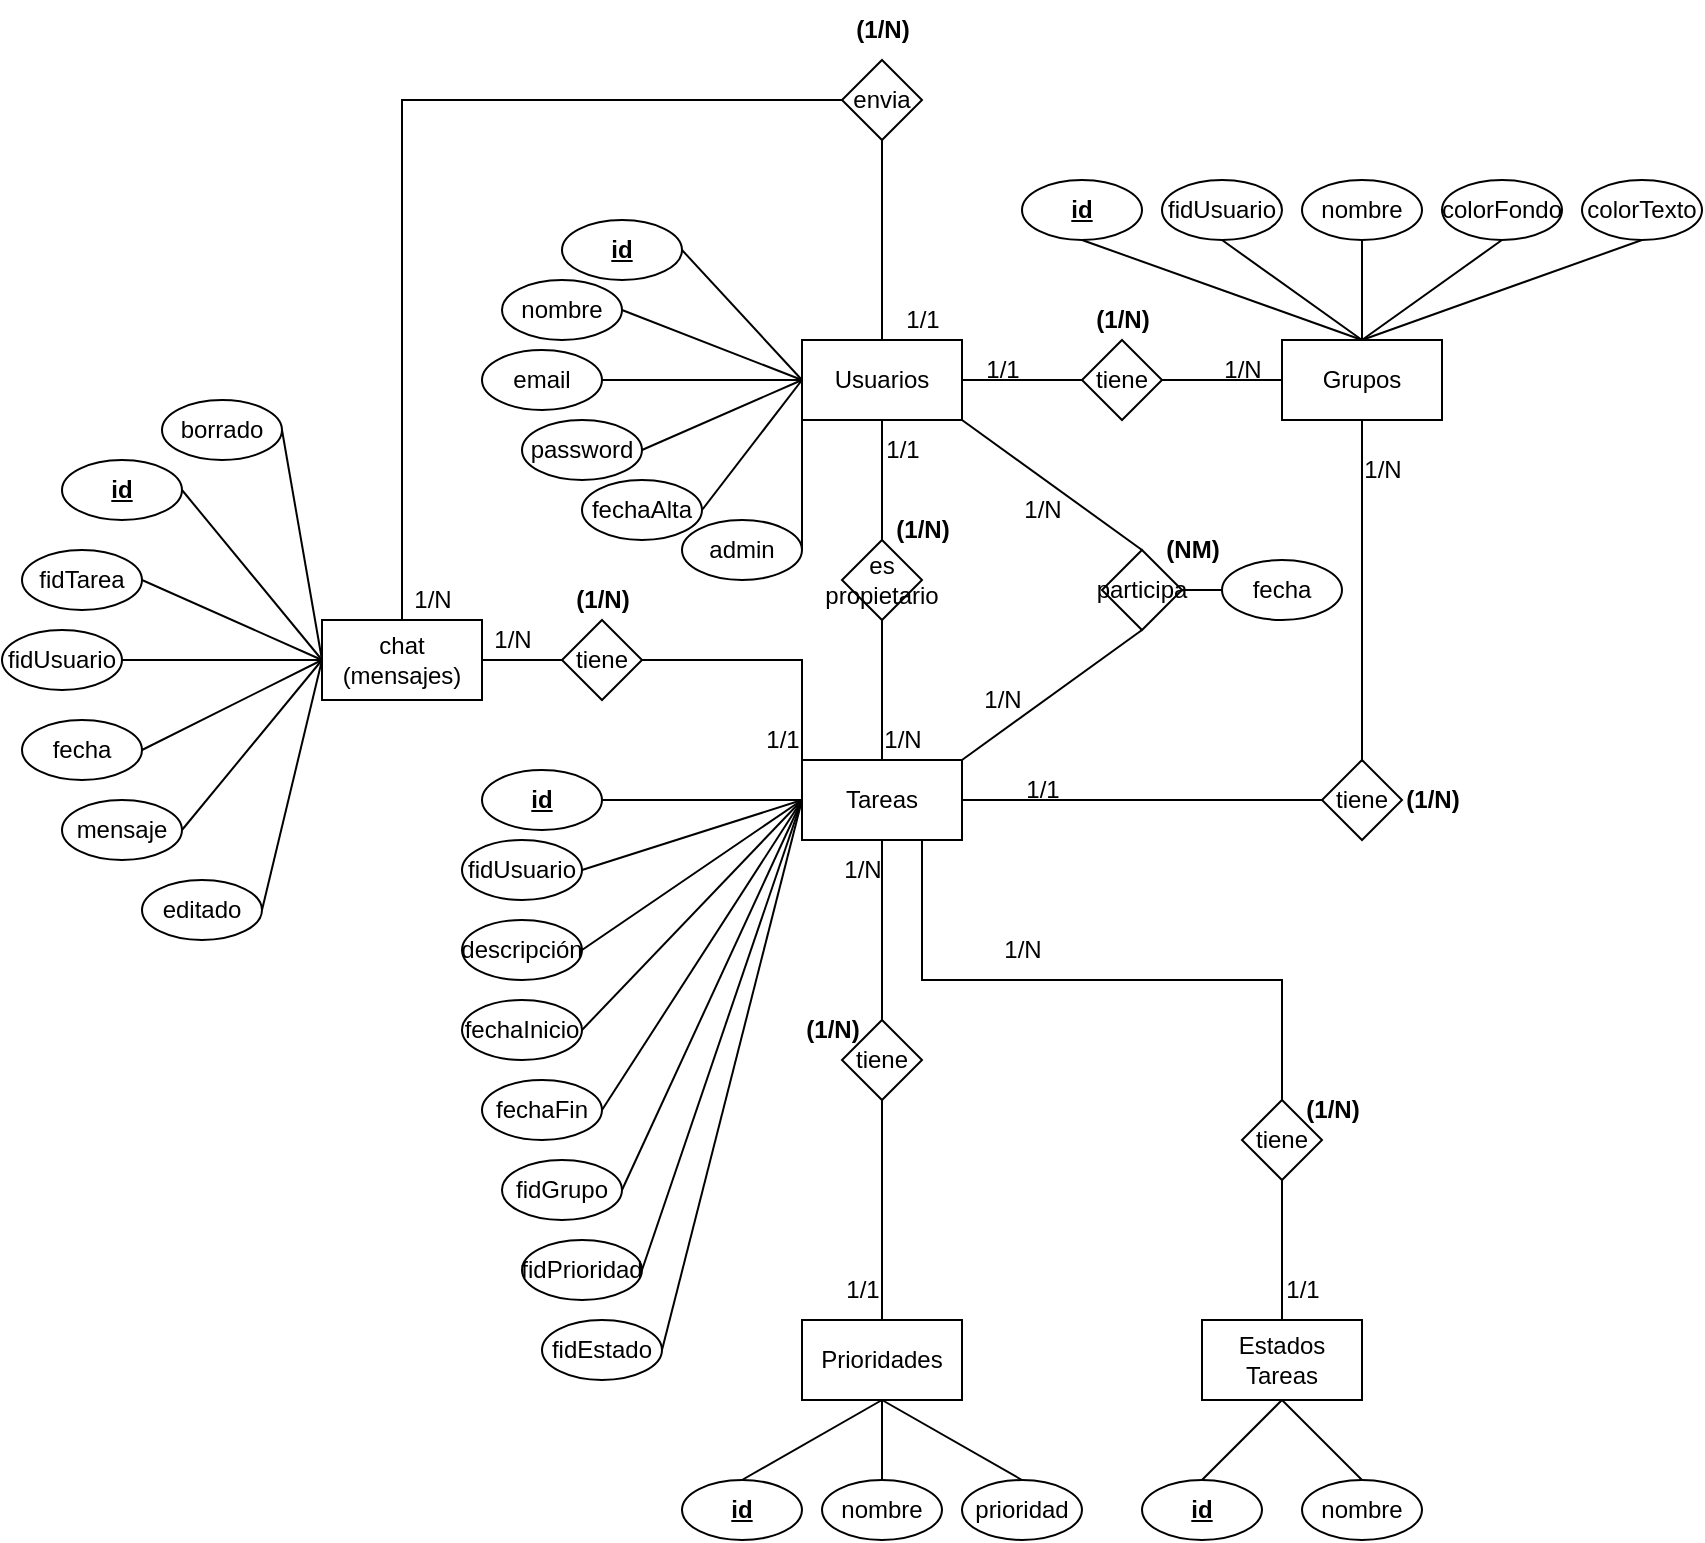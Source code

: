 <mxfile version="27.1.4">
  <diagram name="Página-1" id="1XqM67H69Kcbfa5ru9zE">
    <mxGraphModel dx="2492" dy="1954" grid="1" gridSize="10" guides="1" tooltips="1" connect="1" arrows="1" fold="1" page="1" pageScale="1" pageWidth="827" pageHeight="1169" math="0" shadow="0">
      <root>
        <mxCell id="0" />
        <mxCell id="1" parent="0" />
        <mxCell id="M4YRJC4nMUasEeQZP62Y-1" value="Usuarios" style="rounded=0;whiteSpace=wrap;html=1;" parent="1" vertex="1">
          <mxGeometry x="160" y="80" width="80" height="40" as="geometry" />
        </mxCell>
        <mxCell id="M4YRJC4nMUasEeQZP62Y-5" value="&lt;u&gt;&lt;b&gt;id&lt;/b&gt;&lt;/u&gt;" style="ellipse;whiteSpace=wrap;html=1;" parent="1" vertex="1">
          <mxGeometry x="40" y="20" width="60" height="30" as="geometry" />
        </mxCell>
        <mxCell id="M4YRJC4nMUasEeQZP62Y-9" value="nombre" style="ellipse;whiteSpace=wrap;html=1;" parent="1" vertex="1">
          <mxGeometry x="10" y="50" width="60" height="30" as="geometry" />
        </mxCell>
        <mxCell id="M4YRJC4nMUasEeQZP62Y-11" value="email" style="ellipse;whiteSpace=wrap;html=1;" parent="1" vertex="1">
          <mxGeometry y="85" width="60" height="30" as="geometry" />
        </mxCell>
        <mxCell id="M4YRJC4nMUasEeQZP62Y-13" value="password" style="ellipse;whiteSpace=wrap;html=1;" parent="1" vertex="1">
          <mxGeometry x="20" y="120" width="60" height="30" as="geometry" />
        </mxCell>
        <mxCell id="M4YRJC4nMUasEeQZP62Y-15" value="fechaAlta" style="ellipse;whiteSpace=wrap;html=1;" parent="1" vertex="1">
          <mxGeometry x="50" y="150" width="60" height="30" as="geometry" />
        </mxCell>
        <mxCell id="M4YRJC4nMUasEeQZP62Y-19" value="Tareas" style="rounded=0;whiteSpace=wrap;html=1;" parent="1" vertex="1">
          <mxGeometry x="160" y="290" width="80" height="40" as="geometry" />
        </mxCell>
        <mxCell id="M4YRJC4nMUasEeQZP62Y-20" value="&lt;u&gt;&lt;b&gt;id&lt;/b&gt;&lt;/u&gt;" style="ellipse;whiteSpace=wrap;html=1;" parent="1" vertex="1">
          <mxGeometry y="295" width="60" height="30" as="geometry" />
        </mxCell>
        <mxCell id="M4YRJC4nMUasEeQZP62Y-22" value="fidUsuario" style="ellipse;whiteSpace=wrap;html=1;" parent="1" vertex="1">
          <mxGeometry x="-10" y="330" width="60" height="30" as="geometry" />
        </mxCell>
        <mxCell id="M4YRJC4nMUasEeQZP62Y-24" value="descripción" style="ellipse;whiteSpace=wrap;html=1;" parent="1" vertex="1">
          <mxGeometry x="-10" y="370" width="60" height="30" as="geometry" />
        </mxCell>
        <mxCell id="M4YRJC4nMUasEeQZP62Y-26" value="fechaInicio" style="ellipse;whiteSpace=wrap;html=1;" parent="1" vertex="1">
          <mxGeometry x="-10" y="410" width="60" height="30" as="geometry" />
        </mxCell>
        <mxCell id="M4YRJC4nMUasEeQZP62Y-29" value="fechaFin" style="ellipse;whiteSpace=wrap;html=1;" parent="1" vertex="1">
          <mxGeometry y="450" width="60" height="30" as="geometry" />
        </mxCell>
        <mxCell id="M4YRJC4nMUasEeQZP62Y-31" value="fidGrupo" style="ellipse;whiteSpace=wrap;html=1;" parent="1" vertex="1">
          <mxGeometry x="10" y="490" width="60" height="30" as="geometry" />
        </mxCell>
        <mxCell id="M4YRJC4nMUasEeQZP62Y-33" value="fidPrioridad" style="ellipse;whiteSpace=wrap;html=1;" parent="1" vertex="1">
          <mxGeometry x="20" y="530" width="60" height="30" as="geometry" />
        </mxCell>
        <mxCell id="M4YRJC4nMUasEeQZP62Y-35" value="fidEstado" style="ellipse;whiteSpace=wrap;html=1;" parent="1" vertex="1">
          <mxGeometry x="30" y="570" width="60" height="30" as="geometry" />
        </mxCell>
        <mxCell id="M4YRJC4nMUasEeQZP62Y-38" value="" style="endArrow=none;html=1;rounded=0;exitX=0.5;exitY=0;exitDx=0;exitDy=0;entryX=0.5;entryY=1;entryDx=0;entryDy=0;" parent="1" source="M4YRJC4nMUasEeQZP62Y-19" target="M4YRJC4nMUasEeQZP62Y-39" edge="1">
          <mxGeometry width="50" height="50" relative="1" as="geometry">
            <mxPoint x="220" y="260" as="sourcePoint" />
            <mxPoint x="200" y="220" as="targetPoint" />
          </mxGeometry>
        </mxCell>
        <mxCell id="M4YRJC4nMUasEeQZP62Y-39" value="es propietario" style="rhombus;whiteSpace=wrap;html=1;" parent="1" vertex="1">
          <mxGeometry x="180" y="180" width="40" height="40" as="geometry" />
        </mxCell>
        <mxCell id="M4YRJC4nMUasEeQZP62Y-41" value="" style="endArrow=none;html=1;rounded=0;exitX=0.5;exitY=0;exitDx=0;exitDy=0;entryX=0.5;entryY=1;entryDx=0;entryDy=0;" parent="1" source="M4YRJC4nMUasEeQZP62Y-39" target="M4YRJC4nMUasEeQZP62Y-1" edge="1">
          <mxGeometry width="50" height="50" relative="1" as="geometry">
            <mxPoint x="220" y="260" as="sourcePoint" />
            <mxPoint x="270" y="210" as="targetPoint" />
          </mxGeometry>
        </mxCell>
        <mxCell id="M4YRJC4nMUasEeQZP62Y-42" value="" style="endArrow=none;html=1;rounded=0;exitX=1;exitY=0.5;exitDx=0;exitDy=0;entryX=0;entryY=0.5;entryDx=0;entryDy=0;entryPerimeter=0;" parent="1" source="M4YRJC4nMUasEeQZP62Y-1" target="M4YRJC4nMUasEeQZP62Y-43" edge="1">
          <mxGeometry width="50" height="50" relative="1" as="geometry">
            <mxPoint x="220" y="260" as="sourcePoint" />
            <mxPoint x="300" y="100" as="targetPoint" />
          </mxGeometry>
        </mxCell>
        <mxCell id="M4YRJC4nMUasEeQZP62Y-43" value="tiene" style="rhombus;whiteSpace=wrap;html=1;" parent="1" vertex="1">
          <mxGeometry x="300" y="80" width="40" height="40" as="geometry" />
        </mxCell>
        <mxCell id="M4YRJC4nMUasEeQZP62Y-44" value="Grupos" style="rounded=0;whiteSpace=wrap;html=1;" parent="1" vertex="1">
          <mxGeometry x="400" y="80" width="80" height="40" as="geometry" />
        </mxCell>
        <mxCell id="M4YRJC4nMUasEeQZP62Y-45" value="" style="endArrow=none;html=1;rounded=0;exitX=1;exitY=0.5;exitDx=0;exitDy=0;entryX=0;entryY=0.5;entryDx=0;entryDy=0;" parent="1" source="M4YRJC4nMUasEeQZP62Y-43" target="M4YRJC4nMUasEeQZP62Y-44" edge="1">
          <mxGeometry width="50" height="50" relative="1" as="geometry">
            <mxPoint x="250" y="110" as="sourcePoint" />
            <mxPoint x="310" y="110" as="targetPoint" />
          </mxGeometry>
        </mxCell>
        <mxCell id="M4YRJC4nMUasEeQZP62Y-46" value="&lt;b&gt;&lt;u&gt;id&lt;/u&gt;&lt;/b&gt;" style="ellipse;whiteSpace=wrap;html=1;" parent="1" vertex="1">
          <mxGeometry x="270" width="60" height="30" as="geometry" />
        </mxCell>
        <mxCell id="M4YRJC4nMUasEeQZP62Y-48" value="fidUsuario" style="ellipse;whiteSpace=wrap;html=1;" parent="1" vertex="1">
          <mxGeometry x="340" width="60" height="30" as="geometry" />
        </mxCell>
        <mxCell id="M4YRJC4nMUasEeQZP62Y-50" value="nombre" style="ellipse;whiteSpace=wrap;html=1;" parent="1" vertex="1">
          <mxGeometry x="410" width="60" height="30" as="geometry" />
        </mxCell>
        <mxCell id="M4YRJC4nMUasEeQZP62Y-52" value="colorFondo" style="ellipse;whiteSpace=wrap;html=1;" parent="1" vertex="1">
          <mxGeometry x="480" width="60" height="30" as="geometry" />
        </mxCell>
        <mxCell id="M4YRJC4nMUasEeQZP62Y-54" value="colorTexto" style="ellipse;whiteSpace=wrap;html=1;" parent="1" vertex="1">
          <mxGeometry x="550" width="60" height="30" as="geometry" />
        </mxCell>
        <mxCell id="M4YRJC4nMUasEeQZP62Y-56" value="Prioridades" style="rounded=0;whiteSpace=wrap;html=1;" parent="1" vertex="1">
          <mxGeometry x="160" y="570" width="80" height="40" as="geometry" />
        </mxCell>
        <mxCell id="M4YRJC4nMUasEeQZP62Y-57" value="tiene" style="rhombus;whiteSpace=wrap;html=1;" parent="1" vertex="1">
          <mxGeometry x="180" y="420" width="40" height="40" as="geometry" />
        </mxCell>
        <mxCell id="M4YRJC4nMUasEeQZP62Y-58" value="" style="endArrow=none;html=1;rounded=0;exitX=0.5;exitY=0;exitDx=0;exitDy=0;entryX=0.5;entryY=1;entryDx=0;entryDy=0;" parent="1" source="M4YRJC4nMUasEeQZP62Y-57" target="M4YRJC4nMUasEeQZP62Y-19" edge="1">
          <mxGeometry width="50" height="50" relative="1" as="geometry">
            <mxPoint x="320" y="460" as="sourcePoint" />
            <mxPoint x="370" y="410" as="targetPoint" />
          </mxGeometry>
        </mxCell>
        <mxCell id="M4YRJC4nMUasEeQZP62Y-59" value="" style="endArrow=none;html=1;rounded=0;exitX=0.5;exitY=0;exitDx=0;exitDy=0;entryX=0.5;entryY=1;entryDx=0;entryDy=0;" parent="1" source="M4YRJC4nMUasEeQZP62Y-56" target="M4YRJC4nMUasEeQZP62Y-57" edge="1">
          <mxGeometry width="50" height="50" relative="1" as="geometry">
            <mxPoint x="320" y="460" as="sourcePoint" />
            <mxPoint x="240" y="460" as="targetPoint" />
          </mxGeometry>
        </mxCell>
        <mxCell id="M4YRJC4nMUasEeQZP62Y-60" value="nombre" style="ellipse;whiteSpace=wrap;html=1;" parent="1" vertex="1">
          <mxGeometry x="170" y="650" width="60" height="30" as="geometry" />
        </mxCell>
        <mxCell id="M4YRJC4nMUasEeQZP62Y-62" value="&lt;b&gt;&lt;u&gt;id&lt;/u&gt;&lt;/b&gt;" style="ellipse;whiteSpace=wrap;html=1;" parent="1" vertex="1">
          <mxGeometry x="100" y="650" width="60" height="30" as="geometry" />
        </mxCell>
        <mxCell id="M4YRJC4nMUasEeQZP62Y-63" value="prioridad" style="ellipse;whiteSpace=wrap;html=1;" parent="1" vertex="1">
          <mxGeometry x="240" y="650" width="60" height="30" as="geometry" />
        </mxCell>
        <mxCell id="M4YRJC4nMUasEeQZP62Y-66" value="Estados&lt;div&gt;Tareas&lt;/div&gt;" style="rounded=0;whiteSpace=wrap;html=1;" parent="1" vertex="1">
          <mxGeometry x="360" y="570" width="80" height="40" as="geometry" />
        </mxCell>
        <mxCell id="M4YRJC4nMUasEeQZP62Y-67" value="" style="endArrow=none;html=1;rounded=0;exitX=0.75;exitY=1;exitDx=0;exitDy=0;entryX=0.5;entryY=0;entryDx=0;entryDy=0;" parent="1" source="M4YRJC4nMUasEeQZP62Y-19" target="M4YRJC4nMUasEeQZP62Y-68" edge="1">
          <mxGeometry width="50" height="50" relative="1" as="geometry">
            <mxPoint x="320" y="460" as="sourcePoint" />
            <mxPoint x="400" y="450" as="targetPoint" />
            <Array as="points">
              <mxPoint x="220" y="400" />
              <mxPoint x="400" y="400" />
            </Array>
          </mxGeometry>
        </mxCell>
        <mxCell id="M4YRJC4nMUasEeQZP62Y-68" value="tiene" style="rhombus;whiteSpace=wrap;html=1;" parent="1" vertex="1">
          <mxGeometry x="380" y="460" width="40" height="40" as="geometry" />
        </mxCell>
        <mxCell id="M4YRJC4nMUasEeQZP62Y-69" value="" style="endArrow=none;html=1;rounded=0;entryX=0.5;entryY=1;entryDx=0;entryDy=0;exitX=0.5;exitY=0;exitDx=0;exitDy=0;" parent="1" source="M4YRJC4nMUasEeQZP62Y-66" target="M4YRJC4nMUasEeQZP62Y-68" edge="1">
          <mxGeometry width="50" height="50" relative="1" as="geometry">
            <mxPoint x="320" y="460" as="sourcePoint" />
            <mxPoint x="370" y="410" as="targetPoint" />
          </mxGeometry>
        </mxCell>
        <mxCell id="M4YRJC4nMUasEeQZP62Y-70" value="&lt;b&gt;&lt;u&gt;id&lt;/u&gt;&lt;/b&gt;" style="ellipse;whiteSpace=wrap;html=1;" parent="1" vertex="1">
          <mxGeometry x="330" y="650" width="60" height="30" as="geometry" />
        </mxCell>
        <mxCell id="M4YRJC4nMUasEeQZP62Y-71" value="nombre" style="ellipse;whiteSpace=wrap;html=1;" parent="1" vertex="1">
          <mxGeometry x="410" y="650" width="60" height="30" as="geometry" />
        </mxCell>
        <mxCell id="M4YRJC4nMUasEeQZP62Y-75" value="participa" style="rhombus;whiteSpace=wrap;html=1;" parent="1" vertex="1">
          <mxGeometry x="310" y="185" width="40" height="40" as="geometry" />
        </mxCell>
        <mxCell id="M4YRJC4nMUasEeQZP62Y-96" value="chat&lt;div&gt;(mensajes)&lt;/div&gt;" style="rounded=0;whiteSpace=wrap;html=1;" parent="1" vertex="1">
          <mxGeometry x="-80" y="220" width="80" height="40" as="geometry" />
        </mxCell>
        <mxCell id="M4YRJC4nMUasEeQZP62Y-97" value="" style="endArrow=none;html=1;rounded=0;exitX=1;exitY=0.5;exitDx=0;exitDy=0;entryX=0;entryY=0.5;entryDx=0;entryDy=0;" parent="1" source="M4YRJC4nMUasEeQZP62Y-96" target="M4YRJC4nMUasEeQZP62Y-98" edge="1">
          <mxGeometry width="50" height="50" relative="1" as="geometry">
            <mxPoint x="20" y="350" as="sourcePoint" />
            <mxPoint x="40" y="240" as="targetPoint" />
          </mxGeometry>
        </mxCell>
        <mxCell id="M4YRJC4nMUasEeQZP62Y-98" value="tiene" style="rhombus;whiteSpace=wrap;html=1;" parent="1" vertex="1">
          <mxGeometry x="40" y="220" width="40" height="40" as="geometry" />
        </mxCell>
        <mxCell id="M4YRJC4nMUasEeQZP62Y-100" value="" style="endArrow=none;html=1;rounded=0;entryX=1;entryY=0.5;entryDx=0;entryDy=0;exitX=0;exitY=0;exitDx=0;exitDy=0;" parent="1" source="M4YRJC4nMUasEeQZP62Y-19" target="M4YRJC4nMUasEeQZP62Y-98" edge="1">
          <mxGeometry width="50" height="50" relative="1" as="geometry">
            <mxPoint x="270" y="260" as="sourcePoint" />
            <mxPoint x="70" y="300" as="targetPoint" />
            <Array as="points">
              <mxPoint x="160" y="240" />
            </Array>
          </mxGeometry>
        </mxCell>
        <mxCell id="M4YRJC4nMUasEeQZP62Y-101" value="" style="endArrow=none;html=1;rounded=0;exitX=0.5;exitY=0;exitDx=0;exitDy=0;entryX=0;entryY=0.5;entryDx=0;entryDy=0;" parent="1" source="M4YRJC4nMUasEeQZP62Y-96" target="M4YRJC4nMUasEeQZP62Y-103" edge="1">
          <mxGeometry width="50" height="50" relative="1" as="geometry">
            <mxPoint x="20" y="250" as="sourcePoint" />
            <mxPoint x="110.0" y="-40" as="targetPoint" />
            <Array as="points">
              <mxPoint x="-40" y="-40" />
            </Array>
          </mxGeometry>
        </mxCell>
        <mxCell id="M4YRJC4nMUasEeQZP62Y-103" value="envia" style="rhombus;whiteSpace=wrap;html=1;" parent="1" vertex="1">
          <mxGeometry x="180" y="-60" width="40" height="40" as="geometry" />
        </mxCell>
        <mxCell id="M4YRJC4nMUasEeQZP62Y-104" value="" style="endArrow=none;html=1;rounded=0;entryX=0.5;entryY=1;entryDx=0;entryDy=0;exitX=0.5;exitY=0;exitDx=0;exitDy=0;" parent="1" source="M4YRJC4nMUasEeQZP62Y-1" target="M4YRJC4nMUasEeQZP62Y-103" edge="1">
          <mxGeometry width="50" height="50" relative="1" as="geometry">
            <mxPoint x="20" y="250" as="sourcePoint" />
            <mxPoint x="70" y="200" as="targetPoint" />
          </mxGeometry>
        </mxCell>
        <mxCell id="M4YRJC4nMUasEeQZP62Y-107" value="" style="endArrow=none;html=1;rounded=0;exitX=1;exitY=0.5;exitDx=0;exitDy=0;entryX=0;entryY=0.5;entryDx=0;entryDy=0;" parent="1" source="M4YRJC4nMUasEeQZP62Y-19" target="M4YRJC4nMUasEeQZP62Y-108" edge="1">
          <mxGeometry width="50" height="50" relative="1" as="geometry">
            <mxPoint x="280" y="260" as="sourcePoint" />
            <mxPoint x="400" y="240" as="targetPoint" />
            <Array as="points">
              <mxPoint x="330" y="310" />
            </Array>
          </mxGeometry>
        </mxCell>
        <mxCell id="M4YRJC4nMUasEeQZP62Y-108" value="tiene" style="rhombus;whiteSpace=wrap;html=1;" parent="1" vertex="1">
          <mxGeometry x="420" y="290" width="40" height="40" as="geometry" />
        </mxCell>
        <mxCell id="M4YRJC4nMUasEeQZP62Y-121" value="fecha" style="ellipse;whiteSpace=wrap;html=1;" parent="1" vertex="1">
          <mxGeometry x="370" y="190" width="60" height="30" as="geometry" />
        </mxCell>
        <mxCell id="M4YRJC4nMUasEeQZP62Y-129" value="&lt;u&gt;&lt;b&gt;id&lt;/b&gt;&lt;/u&gt;" style="ellipse;whiteSpace=wrap;html=1;" parent="1" vertex="1">
          <mxGeometry x="-210" y="140" width="60" height="30" as="geometry" />
        </mxCell>
        <mxCell id="M4YRJC4nMUasEeQZP62Y-131" value="fidTarea" style="ellipse;whiteSpace=wrap;html=1;" parent="1" vertex="1">
          <mxGeometry x="-230" y="185" width="60" height="30" as="geometry" />
        </mxCell>
        <mxCell id="M4YRJC4nMUasEeQZP62Y-133" value="fidUsuario" style="ellipse;whiteSpace=wrap;html=1;" parent="1" vertex="1">
          <mxGeometry x="-240" y="225" width="60" height="30" as="geometry" />
        </mxCell>
        <mxCell id="M4YRJC4nMUasEeQZP62Y-135" value="fecha" style="ellipse;whiteSpace=wrap;html=1;" parent="1" vertex="1">
          <mxGeometry x="-230" y="270" width="60" height="30" as="geometry" />
        </mxCell>
        <mxCell id="M4YRJC4nMUasEeQZP62Y-137" value="mensaje" style="ellipse;whiteSpace=wrap;html=1;" parent="1" vertex="1">
          <mxGeometry x="-210" y="310" width="60" height="30" as="geometry" />
        </mxCell>
        <mxCell id="0LzZfiMSuabUMiqTYeMv-1" value="" style="endArrow=none;html=1;rounded=0;entryX=1;entryY=0.5;entryDx=0;entryDy=0;exitX=0;exitY=0.5;exitDx=0;exitDy=0;" edge="1" parent="1" source="M4YRJC4nMUasEeQZP62Y-96" target="M4YRJC4nMUasEeQZP62Y-129">
          <mxGeometry width="50" height="50" relative="1" as="geometry">
            <mxPoint x="-90" y="310" as="sourcePoint" />
            <mxPoint x="-40" y="260" as="targetPoint" />
          </mxGeometry>
        </mxCell>
        <mxCell id="0LzZfiMSuabUMiqTYeMv-2" value="" style="endArrow=none;html=1;rounded=0;exitX=1;exitY=0.5;exitDx=0;exitDy=0;entryX=0;entryY=0.5;entryDx=0;entryDy=0;" edge="1" parent="1" source="M4YRJC4nMUasEeQZP62Y-131" target="M4YRJC4nMUasEeQZP62Y-96">
          <mxGeometry width="50" height="50" relative="1" as="geometry">
            <mxPoint x="-90" y="310" as="sourcePoint" />
            <mxPoint x="-40" y="260" as="targetPoint" />
          </mxGeometry>
        </mxCell>
        <mxCell id="0LzZfiMSuabUMiqTYeMv-3" value="" style="endArrow=none;html=1;rounded=0;exitX=1;exitY=0.5;exitDx=0;exitDy=0;entryX=0;entryY=0.5;entryDx=0;entryDy=0;" edge="1" parent="1" source="M4YRJC4nMUasEeQZP62Y-133" target="M4YRJC4nMUasEeQZP62Y-96">
          <mxGeometry width="50" height="50" relative="1" as="geometry">
            <mxPoint x="-90" y="310" as="sourcePoint" />
            <mxPoint x="-40" y="260" as="targetPoint" />
          </mxGeometry>
        </mxCell>
        <mxCell id="0LzZfiMSuabUMiqTYeMv-4" value="" style="endArrow=none;html=1;rounded=0;exitX=1;exitY=0.5;exitDx=0;exitDy=0;entryX=0;entryY=0.5;entryDx=0;entryDy=0;" edge="1" parent="1" source="M4YRJC4nMUasEeQZP62Y-135" target="M4YRJC4nMUasEeQZP62Y-96">
          <mxGeometry width="50" height="50" relative="1" as="geometry">
            <mxPoint x="-90" y="310" as="sourcePoint" />
            <mxPoint x="-40" y="260" as="targetPoint" />
          </mxGeometry>
        </mxCell>
        <mxCell id="0LzZfiMSuabUMiqTYeMv-5" value="" style="endArrow=none;html=1;rounded=0;entryX=0;entryY=0.5;entryDx=0;entryDy=0;exitX=1;exitY=0.5;exitDx=0;exitDy=0;" edge="1" parent="1" source="M4YRJC4nMUasEeQZP62Y-137" target="M4YRJC4nMUasEeQZP62Y-96">
          <mxGeometry width="50" height="50" relative="1" as="geometry">
            <mxPoint x="-140" y="330" as="sourcePoint" />
            <mxPoint x="-40" y="260" as="targetPoint" />
          </mxGeometry>
        </mxCell>
        <mxCell id="0LzZfiMSuabUMiqTYeMv-6" value="" style="endArrow=none;html=1;rounded=0;entryX=0;entryY=0.5;entryDx=0;entryDy=0;exitX=1;exitY=0.5;exitDx=0;exitDy=0;" edge="1" parent="1" source="0LzZfiMSuabUMiqTYeMv-7" target="M4YRJC4nMUasEeQZP62Y-96">
          <mxGeometry width="50" height="50" relative="1" as="geometry">
            <mxPoint x="-90" y="310" as="sourcePoint" />
            <mxPoint x="-40" y="260" as="targetPoint" />
          </mxGeometry>
        </mxCell>
        <mxCell id="0LzZfiMSuabUMiqTYeMv-7" value="editado" style="ellipse;whiteSpace=wrap;html=1;" vertex="1" parent="1">
          <mxGeometry x="-170" y="350" width="60" height="30" as="geometry" />
        </mxCell>
        <mxCell id="0LzZfiMSuabUMiqTYeMv-8" value="borrado" style="ellipse;whiteSpace=wrap;html=1;" vertex="1" parent="1">
          <mxGeometry x="-160" y="110" width="60" height="30" as="geometry" />
        </mxCell>
        <mxCell id="0LzZfiMSuabUMiqTYeMv-9" value="" style="endArrow=none;html=1;rounded=0;entryX=1;entryY=0.5;entryDx=0;entryDy=0;exitX=0;exitY=0.5;exitDx=0;exitDy=0;" edge="1" parent="1" source="M4YRJC4nMUasEeQZP62Y-96" target="0LzZfiMSuabUMiqTYeMv-8">
          <mxGeometry width="50" height="50" relative="1" as="geometry">
            <mxPoint x="-90" y="310" as="sourcePoint" />
            <mxPoint x="-40" y="260" as="targetPoint" />
          </mxGeometry>
        </mxCell>
        <mxCell id="0LzZfiMSuabUMiqTYeMv-11" value="" style="endArrow=none;html=1;rounded=0;entryX=1;entryY=0.5;entryDx=0;entryDy=0;exitX=0;exitY=0.5;exitDx=0;exitDy=0;" edge="1" parent="1" source="M4YRJC4nMUasEeQZP62Y-1" target="M4YRJC4nMUasEeQZP62Y-5">
          <mxGeometry width="50" height="50" relative="1" as="geometry">
            <mxPoint x="-10" y="310" as="sourcePoint" />
            <mxPoint x="40" y="260" as="targetPoint" />
          </mxGeometry>
        </mxCell>
        <mxCell id="0LzZfiMSuabUMiqTYeMv-12" value="" style="endArrow=none;html=1;rounded=0;entryX=1;entryY=0.5;entryDx=0;entryDy=0;exitX=0;exitY=0.5;exitDx=0;exitDy=0;" edge="1" parent="1" source="M4YRJC4nMUasEeQZP62Y-1" target="M4YRJC4nMUasEeQZP62Y-15">
          <mxGeometry width="50" height="50" relative="1" as="geometry">
            <mxPoint x="-10" y="310" as="sourcePoint" />
            <mxPoint x="40" y="260" as="targetPoint" />
          </mxGeometry>
        </mxCell>
        <mxCell id="0LzZfiMSuabUMiqTYeMv-14" value="" style="endArrow=none;html=1;rounded=0;entryX=0;entryY=0.5;entryDx=0;entryDy=0;exitX=1;exitY=0.5;exitDx=0;exitDy=0;" edge="1" parent="1" source="M4YRJC4nMUasEeQZP62Y-13" target="M4YRJC4nMUasEeQZP62Y-1">
          <mxGeometry width="50" height="50" relative="1" as="geometry">
            <mxPoint x="-10" y="310" as="sourcePoint" />
            <mxPoint x="40" y="260" as="targetPoint" />
          </mxGeometry>
        </mxCell>
        <mxCell id="0LzZfiMSuabUMiqTYeMv-15" value="" style="endArrow=none;html=1;rounded=0;entryX=0;entryY=0.5;entryDx=0;entryDy=0;exitX=1;exitY=0.5;exitDx=0;exitDy=0;" edge="1" parent="1" source="M4YRJC4nMUasEeQZP62Y-11" target="M4YRJC4nMUasEeQZP62Y-1">
          <mxGeometry width="50" height="50" relative="1" as="geometry">
            <mxPoint x="-10" y="310" as="sourcePoint" />
            <mxPoint x="40" y="260" as="targetPoint" />
          </mxGeometry>
        </mxCell>
        <mxCell id="0LzZfiMSuabUMiqTYeMv-16" value="" style="endArrow=none;html=1;rounded=0;entryX=0;entryY=0.5;entryDx=0;entryDy=0;exitX=1;exitY=0.5;exitDx=0;exitDy=0;" edge="1" parent="1" source="M4YRJC4nMUasEeQZP62Y-9" target="M4YRJC4nMUasEeQZP62Y-1">
          <mxGeometry width="50" height="50" relative="1" as="geometry">
            <mxPoint x="-10" y="310" as="sourcePoint" />
            <mxPoint x="40" y="260" as="targetPoint" />
          </mxGeometry>
        </mxCell>
        <mxCell id="0LzZfiMSuabUMiqTYeMv-17" value="admin" style="ellipse;whiteSpace=wrap;html=1;" vertex="1" parent="1">
          <mxGeometry x="100" y="170" width="60" height="30" as="geometry" />
        </mxCell>
        <mxCell id="0LzZfiMSuabUMiqTYeMv-18" value="" style="endArrow=none;html=1;rounded=0;entryX=0;entryY=0.5;entryDx=0;entryDy=0;exitX=1;exitY=0.5;exitDx=0;exitDy=0;" edge="1" parent="1" source="0LzZfiMSuabUMiqTYeMv-17" target="M4YRJC4nMUasEeQZP62Y-1">
          <mxGeometry width="50" height="50" relative="1" as="geometry">
            <mxPoint x="-10" y="310" as="sourcePoint" />
            <mxPoint x="40" y="260" as="targetPoint" />
          </mxGeometry>
        </mxCell>
        <mxCell id="0LzZfiMSuabUMiqTYeMv-20" value="" style="endArrow=none;html=1;rounded=0;exitX=0;exitY=0.5;exitDx=0;exitDy=0;entryX=1;entryY=0.5;entryDx=0;entryDy=0;" edge="1" parent="1" source="M4YRJC4nMUasEeQZP62Y-19" target="M4YRJC4nMUasEeQZP62Y-20">
          <mxGeometry width="50" height="50" relative="1" as="geometry">
            <mxPoint x="190" y="310" as="sourcePoint" />
            <mxPoint x="240" y="260" as="targetPoint" />
          </mxGeometry>
        </mxCell>
        <mxCell id="0LzZfiMSuabUMiqTYeMv-21" value="" style="endArrow=none;html=1;rounded=0;exitX=1;exitY=0.5;exitDx=0;exitDy=0;entryX=0;entryY=0.5;entryDx=0;entryDy=0;" edge="1" parent="1" source="M4YRJC4nMUasEeQZP62Y-22" target="M4YRJC4nMUasEeQZP62Y-19">
          <mxGeometry width="50" height="50" relative="1" as="geometry">
            <mxPoint x="190" y="310" as="sourcePoint" />
            <mxPoint x="240" y="260" as="targetPoint" />
          </mxGeometry>
        </mxCell>
        <mxCell id="0LzZfiMSuabUMiqTYeMv-22" value="" style="endArrow=none;html=1;rounded=0;exitX=1;exitY=0.5;exitDx=0;exitDy=0;entryX=0;entryY=0.5;entryDx=0;entryDy=0;" edge="1" parent="1" source="M4YRJC4nMUasEeQZP62Y-24" target="M4YRJC4nMUasEeQZP62Y-19">
          <mxGeometry width="50" height="50" relative="1" as="geometry">
            <mxPoint x="190" y="310" as="sourcePoint" />
            <mxPoint x="240" y="260" as="targetPoint" />
          </mxGeometry>
        </mxCell>
        <mxCell id="0LzZfiMSuabUMiqTYeMv-23" value="" style="endArrow=none;html=1;rounded=0;exitX=1;exitY=0.5;exitDx=0;exitDy=0;entryX=0;entryY=0.5;entryDx=0;entryDy=0;" edge="1" parent="1" source="M4YRJC4nMUasEeQZP62Y-26" target="M4YRJC4nMUasEeQZP62Y-19">
          <mxGeometry width="50" height="50" relative="1" as="geometry">
            <mxPoint x="190" y="310" as="sourcePoint" />
            <mxPoint x="240" y="260" as="targetPoint" />
          </mxGeometry>
        </mxCell>
        <mxCell id="0LzZfiMSuabUMiqTYeMv-24" value="" style="endArrow=none;html=1;rounded=0;exitX=1;exitY=0.5;exitDx=0;exitDy=0;entryX=0;entryY=0.5;entryDx=0;entryDy=0;" edge="1" parent="1" source="M4YRJC4nMUasEeQZP62Y-29" target="M4YRJC4nMUasEeQZP62Y-19">
          <mxGeometry width="50" height="50" relative="1" as="geometry">
            <mxPoint x="190" y="310" as="sourcePoint" />
            <mxPoint x="240" y="260" as="targetPoint" />
          </mxGeometry>
        </mxCell>
        <mxCell id="0LzZfiMSuabUMiqTYeMv-26" value="" style="endArrow=none;html=1;rounded=0;exitX=1;exitY=0.5;exitDx=0;exitDy=0;entryX=0;entryY=0.5;entryDx=0;entryDy=0;" edge="1" parent="1" source="M4YRJC4nMUasEeQZP62Y-31" target="M4YRJC4nMUasEeQZP62Y-19">
          <mxGeometry width="50" height="50" relative="1" as="geometry">
            <mxPoint x="190" y="310" as="sourcePoint" />
            <mxPoint x="240" y="260" as="targetPoint" />
          </mxGeometry>
        </mxCell>
        <mxCell id="0LzZfiMSuabUMiqTYeMv-27" value="" style="endArrow=none;html=1;rounded=0;exitX=1;exitY=0.5;exitDx=0;exitDy=0;entryX=0;entryY=0.5;entryDx=0;entryDy=0;" edge="1" parent="1" source="M4YRJC4nMUasEeQZP62Y-33" target="M4YRJC4nMUasEeQZP62Y-19">
          <mxGeometry width="50" height="50" relative="1" as="geometry">
            <mxPoint x="190" y="310" as="sourcePoint" />
            <mxPoint x="240" y="260" as="targetPoint" />
          </mxGeometry>
        </mxCell>
        <mxCell id="0LzZfiMSuabUMiqTYeMv-28" value="" style="endArrow=none;html=1;rounded=0;exitX=1;exitY=0.5;exitDx=0;exitDy=0;entryX=0;entryY=0.5;entryDx=0;entryDy=0;" edge="1" parent="1" source="M4YRJC4nMUasEeQZP62Y-35" target="M4YRJC4nMUasEeQZP62Y-19">
          <mxGeometry width="50" height="50" relative="1" as="geometry">
            <mxPoint x="190" y="310" as="sourcePoint" />
            <mxPoint x="240" y="260" as="targetPoint" />
          </mxGeometry>
        </mxCell>
        <mxCell id="0LzZfiMSuabUMiqTYeMv-29" value="" style="endArrow=none;html=1;rounded=0;entryX=0.5;entryY=1;entryDx=0;entryDy=0;" edge="1" parent="1" source="M4YRJC4nMUasEeQZP62Y-60" target="M4YRJC4nMUasEeQZP62Y-56">
          <mxGeometry width="50" height="50" relative="1" as="geometry">
            <mxPoint x="190" y="410" as="sourcePoint" />
            <mxPoint x="240" y="360" as="targetPoint" />
          </mxGeometry>
        </mxCell>
        <mxCell id="0LzZfiMSuabUMiqTYeMv-30" value="" style="endArrow=none;html=1;rounded=0;exitX=0.5;exitY=0;exitDx=0;exitDy=0;entryX=0.5;entryY=1;entryDx=0;entryDy=0;" edge="1" parent="1" source="M4YRJC4nMUasEeQZP62Y-62" target="M4YRJC4nMUasEeQZP62Y-56">
          <mxGeometry width="50" height="50" relative="1" as="geometry">
            <mxPoint x="190" y="410" as="sourcePoint" />
            <mxPoint x="240" y="360" as="targetPoint" />
          </mxGeometry>
        </mxCell>
        <mxCell id="0LzZfiMSuabUMiqTYeMv-31" value="" style="endArrow=none;html=1;rounded=0;exitX=0.5;exitY=1;exitDx=0;exitDy=0;entryX=0.5;entryY=0;entryDx=0;entryDy=0;" edge="1" parent="1" source="M4YRJC4nMUasEeQZP62Y-56" target="M4YRJC4nMUasEeQZP62Y-63">
          <mxGeometry width="50" height="50" relative="1" as="geometry">
            <mxPoint x="190" y="410" as="sourcePoint" />
            <mxPoint x="240" y="360" as="targetPoint" />
          </mxGeometry>
        </mxCell>
        <mxCell id="0LzZfiMSuabUMiqTYeMv-32" value="" style="endArrow=none;html=1;rounded=0;exitX=0.5;exitY=0;exitDx=0;exitDy=0;entryX=0.5;entryY=1;entryDx=0;entryDy=0;" edge="1" parent="1" source="M4YRJC4nMUasEeQZP62Y-70" target="M4YRJC4nMUasEeQZP62Y-66">
          <mxGeometry width="50" height="50" relative="1" as="geometry">
            <mxPoint x="190" y="410" as="sourcePoint" />
            <mxPoint x="240" y="360" as="targetPoint" />
          </mxGeometry>
        </mxCell>
        <mxCell id="0LzZfiMSuabUMiqTYeMv-33" value="" style="endArrow=none;html=1;rounded=0;entryX=0.5;entryY=1;entryDx=0;entryDy=0;exitX=0.5;exitY=0;exitDx=0;exitDy=0;" edge="1" parent="1" source="M4YRJC4nMUasEeQZP62Y-71" target="M4YRJC4nMUasEeQZP62Y-66">
          <mxGeometry width="50" height="50" relative="1" as="geometry">
            <mxPoint x="190" y="410" as="sourcePoint" />
            <mxPoint x="240" y="360" as="targetPoint" />
          </mxGeometry>
        </mxCell>
        <mxCell id="0LzZfiMSuabUMiqTYeMv-34" value="" style="endArrow=none;html=1;rounded=0;entryX=0.5;entryY=1;entryDx=0;entryDy=0;exitX=0.5;exitY=0;exitDx=0;exitDy=0;" edge="1" parent="1" source="M4YRJC4nMUasEeQZP62Y-44" target="M4YRJC4nMUasEeQZP62Y-46">
          <mxGeometry width="50" height="50" relative="1" as="geometry">
            <mxPoint x="310" y="210" as="sourcePoint" />
            <mxPoint x="360" y="160" as="targetPoint" />
          </mxGeometry>
        </mxCell>
        <mxCell id="0LzZfiMSuabUMiqTYeMv-35" value="" style="endArrow=none;html=1;rounded=0;entryX=0.5;entryY=1;entryDx=0;entryDy=0;exitX=0.5;exitY=0;exitDx=0;exitDy=0;" edge="1" parent="1" source="M4YRJC4nMUasEeQZP62Y-44" target="M4YRJC4nMUasEeQZP62Y-48">
          <mxGeometry width="50" height="50" relative="1" as="geometry">
            <mxPoint x="310" y="210" as="sourcePoint" />
            <mxPoint x="360" y="160" as="targetPoint" />
          </mxGeometry>
        </mxCell>
        <mxCell id="0LzZfiMSuabUMiqTYeMv-36" value="" style="endArrow=none;html=1;rounded=0;entryX=0.5;entryY=1;entryDx=0;entryDy=0;exitX=0.5;exitY=0;exitDx=0;exitDy=0;" edge="1" parent="1" source="M4YRJC4nMUasEeQZP62Y-44" target="M4YRJC4nMUasEeQZP62Y-50">
          <mxGeometry width="50" height="50" relative="1" as="geometry">
            <mxPoint x="310" y="210" as="sourcePoint" />
            <mxPoint x="360" y="160" as="targetPoint" />
          </mxGeometry>
        </mxCell>
        <mxCell id="0LzZfiMSuabUMiqTYeMv-37" value="" style="endArrow=none;html=1;rounded=0;entryX=0.5;entryY=1;entryDx=0;entryDy=0;exitX=0.5;exitY=0;exitDx=0;exitDy=0;" edge="1" parent="1" source="M4YRJC4nMUasEeQZP62Y-44" target="M4YRJC4nMUasEeQZP62Y-52">
          <mxGeometry width="50" height="50" relative="1" as="geometry">
            <mxPoint x="310" y="210" as="sourcePoint" />
            <mxPoint x="360" y="160" as="targetPoint" />
          </mxGeometry>
        </mxCell>
        <mxCell id="0LzZfiMSuabUMiqTYeMv-38" value="" style="endArrow=none;html=1;rounded=0;entryX=0.5;entryY=1;entryDx=0;entryDy=0;exitX=0.5;exitY=0;exitDx=0;exitDy=0;" edge="1" parent="1" source="M4YRJC4nMUasEeQZP62Y-44" target="M4YRJC4nMUasEeQZP62Y-54">
          <mxGeometry width="50" height="50" relative="1" as="geometry">
            <mxPoint x="310" y="210" as="sourcePoint" />
            <mxPoint x="360" y="160" as="targetPoint" />
          </mxGeometry>
        </mxCell>
        <mxCell id="0LzZfiMSuabUMiqTYeMv-47" value="1/N" style="text;html=1;align=center;verticalAlign=middle;resizable=0;points=[];autosize=1;strokeColor=none;fillColor=none;" vertex="1" parent="1">
          <mxGeometry x="-5" y="215" width="40" height="30" as="geometry" />
        </mxCell>
        <mxCell id="0LzZfiMSuabUMiqTYeMv-50" value="1/1" style="text;html=1;align=center;verticalAlign=middle;resizable=0;points=[];autosize=1;strokeColor=none;fillColor=none;" vertex="1" parent="1">
          <mxGeometry x="130" y="265" width="40" height="30" as="geometry" />
        </mxCell>
        <mxCell id="0LzZfiMSuabUMiqTYeMv-51" value="(1/N)" style="text;html=1;align=center;verticalAlign=middle;resizable=0;points=[];autosize=1;strokeColor=none;fillColor=none;fontStyle=1" vertex="1" parent="1">
          <mxGeometry x="35" y="195" width="50" height="30" as="geometry" />
        </mxCell>
        <mxCell id="0LzZfiMSuabUMiqTYeMv-52" value="1/N" style="text;html=1;align=center;verticalAlign=middle;resizable=0;points=[];autosize=1;strokeColor=none;fillColor=none;" vertex="1" parent="1">
          <mxGeometry x="-45" y="195" width="40" height="30" as="geometry" />
        </mxCell>
        <mxCell id="0LzZfiMSuabUMiqTYeMv-53" value="1/1" style="text;html=1;align=center;verticalAlign=middle;resizable=0;points=[];autosize=1;strokeColor=none;fillColor=none;" vertex="1" parent="1">
          <mxGeometry x="200" y="55" width="40" height="30" as="geometry" />
        </mxCell>
        <mxCell id="0LzZfiMSuabUMiqTYeMv-54" value="1/N" style="text;html=1;align=center;verticalAlign=middle;resizable=0;points=[];autosize=1;strokeColor=none;fillColor=none;" vertex="1" parent="1">
          <mxGeometry x="190" y="265" width="40" height="30" as="geometry" />
        </mxCell>
        <mxCell id="0LzZfiMSuabUMiqTYeMv-55" value="1/1" style="text;html=1;align=center;verticalAlign=middle;resizable=0;points=[];autosize=1;strokeColor=none;fillColor=none;" vertex="1" parent="1">
          <mxGeometry x="190" y="120" width="40" height="30" as="geometry" />
        </mxCell>
        <mxCell id="0LzZfiMSuabUMiqTYeMv-58" value="(1/N)" style="text;html=1;align=center;verticalAlign=middle;resizable=0;points=[];autosize=1;strokeColor=none;fillColor=none;fontStyle=1" vertex="1" parent="1">
          <mxGeometry x="175" y="-90" width="50" height="30" as="geometry" />
        </mxCell>
        <mxCell id="0LzZfiMSuabUMiqTYeMv-59" value="(1/N)" style="text;html=1;align=center;verticalAlign=middle;resizable=0;points=[];autosize=1;strokeColor=none;fillColor=none;rotation=0;fontStyle=1" vertex="1" parent="1">
          <mxGeometry x="195" y="160" width="50" height="30" as="geometry" />
        </mxCell>
        <mxCell id="0LzZfiMSuabUMiqTYeMv-61" value="1/1" style="text;html=1;align=center;verticalAlign=middle;resizable=0;points=[];autosize=1;strokeColor=none;fillColor=none;" vertex="1" parent="1">
          <mxGeometry x="170" y="540" width="40" height="30" as="geometry" />
        </mxCell>
        <mxCell id="0LzZfiMSuabUMiqTYeMv-62" value="1/N" style="text;html=1;align=center;verticalAlign=middle;resizable=0;points=[];autosize=1;strokeColor=none;fillColor=none;" vertex="1" parent="1">
          <mxGeometry x="170" y="330" width="40" height="30" as="geometry" />
        </mxCell>
        <mxCell id="0LzZfiMSuabUMiqTYeMv-64" value="(1/N)" style="text;html=1;align=center;verticalAlign=middle;resizable=0;points=[];autosize=1;strokeColor=none;fillColor=none;rotation=0;fontStyle=1" vertex="1" parent="1">
          <mxGeometry x="150" y="410" width="50" height="30" as="geometry" />
        </mxCell>
        <mxCell id="0LzZfiMSuabUMiqTYeMv-65" value="1/1" style="text;html=1;align=center;verticalAlign=middle;resizable=0;points=[];autosize=1;strokeColor=none;fillColor=none;" vertex="1" parent="1">
          <mxGeometry x="390" y="540" width="40" height="30" as="geometry" />
        </mxCell>
        <mxCell id="0LzZfiMSuabUMiqTYeMv-66" value="1/N" style="text;html=1;align=center;verticalAlign=middle;resizable=0;points=[];autosize=1;strokeColor=none;fillColor=none;" vertex="1" parent="1">
          <mxGeometry x="250" y="370" width="40" height="30" as="geometry" />
        </mxCell>
        <mxCell id="0LzZfiMSuabUMiqTYeMv-67" value="(1/N)" style="text;html=1;align=center;verticalAlign=middle;resizable=0;points=[];autosize=1;strokeColor=none;fillColor=none;rotation=0;fontStyle=1" vertex="1" parent="1">
          <mxGeometry x="400" y="450" width="50" height="30" as="geometry" />
        </mxCell>
        <mxCell id="0LzZfiMSuabUMiqTYeMv-73" value="" style="endArrow=none;html=1;rounded=0;entryX=0.5;entryY=1;entryDx=0;entryDy=0;exitX=0.5;exitY=0;exitDx=0;exitDy=0;" edge="1" parent="1" source="M4YRJC4nMUasEeQZP62Y-108" target="M4YRJC4nMUasEeQZP62Y-44">
          <mxGeometry width="50" height="50" relative="1" as="geometry">
            <mxPoint x="290" y="210" as="sourcePoint" />
            <mxPoint x="340" y="160" as="targetPoint" />
          </mxGeometry>
        </mxCell>
        <mxCell id="0LzZfiMSuabUMiqTYeMv-74" value="" style="endArrow=none;html=1;rounded=0;exitX=1;exitY=0;exitDx=0;exitDy=0;entryX=0.5;entryY=1;entryDx=0;entryDy=0;" edge="1" parent="1" source="M4YRJC4nMUasEeQZP62Y-19" target="M4YRJC4nMUasEeQZP62Y-75">
          <mxGeometry width="50" height="50" relative="1" as="geometry">
            <mxPoint x="290" y="210" as="sourcePoint" />
            <mxPoint x="340" y="160" as="targetPoint" />
            <Array as="points" />
          </mxGeometry>
        </mxCell>
        <mxCell id="0LzZfiMSuabUMiqTYeMv-75" value="" style="endArrow=none;html=1;rounded=0;entryX=0.5;entryY=0;entryDx=0;entryDy=0;exitX=1;exitY=1;exitDx=0;exitDy=0;" edge="1" parent="1" source="M4YRJC4nMUasEeQZP62Y-1" target="M4YRJC4nMUasEeQZP62Y-75">
          <mxGeometry width="50" height="50" relative="1" as="geometry">
            <mxPoint x="290" y="210" as="sourcePoint" />
            <mxPoint x="340" y="160" as="targetPoint" />
          </mxGeometry>
        </mxCell>
        <mxCell id="0LzZfiMSuabUMiqTYeMv-76" value="" style="endArrow=none;html=1;rounded=0;exitX=0;exitY=0.5;exitDx=0;exitDy=0;entryX=1;entryY=0.5;entryDx=0;entryDy=0;" edge="1" parent="1" source="M4YRJC4nMUasEeQZP62Y-121" target="M4YRJC4nMUasEeQZP62Y-75">
          <mxGeometry width="50" height="50" relative="1" as="geometry">
            <mxPoint x="290" y="210" as="sourcePoint" />
            <mxPoint x="340" y="160" as="targetPoint" />
          </mxGeometry>
        </mxCell>
        <mxCell id="0LzZfiMSuabUMiqTYeMv-77" value="1/N" style="text;html=1;align=center;verticalAlign=middle;resizable=0;points=[];autosize=1;strokeColor=none;fillColor=none;" vertex="1" parent="1">
          <mxGeometry x="240" y="245" width="40" height="30" as="geometry" />
        </mxCell>
        <mxCell id="0LzZfiMSuabUMiqTYeMv-78" value="1/N" style="text;html=1;align=center;verticalAlign=middle;resizable=0;points=[];autosize=1;strokeColor=none;fillColor=none;" vertex="1" parent="1">
          <mxGeometry x="260" y="150" width="40" height="30" as="geometry" />
        </mxCell>
        <mxCell id="0LzZfiMSuabUMiqTYeMv-79" value="(NM)" style="text;html=1;align=center;verticalAlign=middle;resizable=0;points=[];autosize=1;strokeColor=none;fillColor=none;rotation=0;fontStyle=1" vertex="1" parent="1">
          <mxGeometry x="330" y="170" width="50" height="30" as="geometry" />
        </mxCell>
        <mxCell id="0LzZfiMSuabUMiqTYeMv-80" value="1/N" style="text;html=1;align=center;verticalAlign=middle;resizable=0;points=[];autosize=1;strokeColor=none;fillColor=none;" vertex="1" parent="1">
          <mxGeometry x="430" y="130" width="40" height="30" as="geometry" />
        </mxCell>
        <mxCell id="0LzZfiMSuabUMiqTYeMv-81" value="1/1" style="text;html=1;align=center;verticalAlign=middle;resizable=0;points=[];autosize=1;strokeColor=none;fillColor=none;" vertex="1" parent="1">
          <mxGeometry x="260" y="290" width="40" height="30" as="geometry" />
        </mxCell>
        <mxCell id="0LzZfiMSuabUMiqTYeMv-83" value="(1/N)" style="text;html=1;align=center;verticalAlign=middle;resizable=0;points=[];autosize=1;strokeColor=none;fillColor=none;rotation=0;fontStyle=1" vertex="1" parent="1">
          <mxGeometry x="450" y="295" width="50" height="30" as="geometry" />
        </mxCell>
        <mxCell id="0LzZfiMSuabUMiqTYeMv-84" value="1/N" style="text;html=1;align=center;verticalAlign=middle;resizable=0;points=[];autosize=1;strokeColor=none;fillColor=none;" vertex="1" parent="1">
          <mxGeometry x="360" y="80" width="40" height="30" as="geometry" />
        </mxCell>
        <mxCell id="0LzZfiMSuabUMiqTYeMv-85" value="1/1" style="text;html=1;align=center;verticalAlign=middle;resizable=0;points=[];autosize=1;strokeColor=none;fillColor=none;" vertex="1" parent="1">
          <mxGeometry x="240" y="80" width="40" height="30" as="geometry" />
        </mxCell>
        <mxCell id="0LzZfiMSuabUMiqTYeMv-86" value="(1/N)" style="text;html=1;align=center;verticalAlign=middle;resizable=0;points=[];autosize=1;strokeColor=none;fillColor=none;rotation=0;fontStyle=1" vertex="1" parent="1">
          <mxGeometry x="295" y="55" width="50" height="30" as="geometry" />
        </mxCell>
      </root>
    </mxGraphModel>
  </diagram>
</mxfile>
